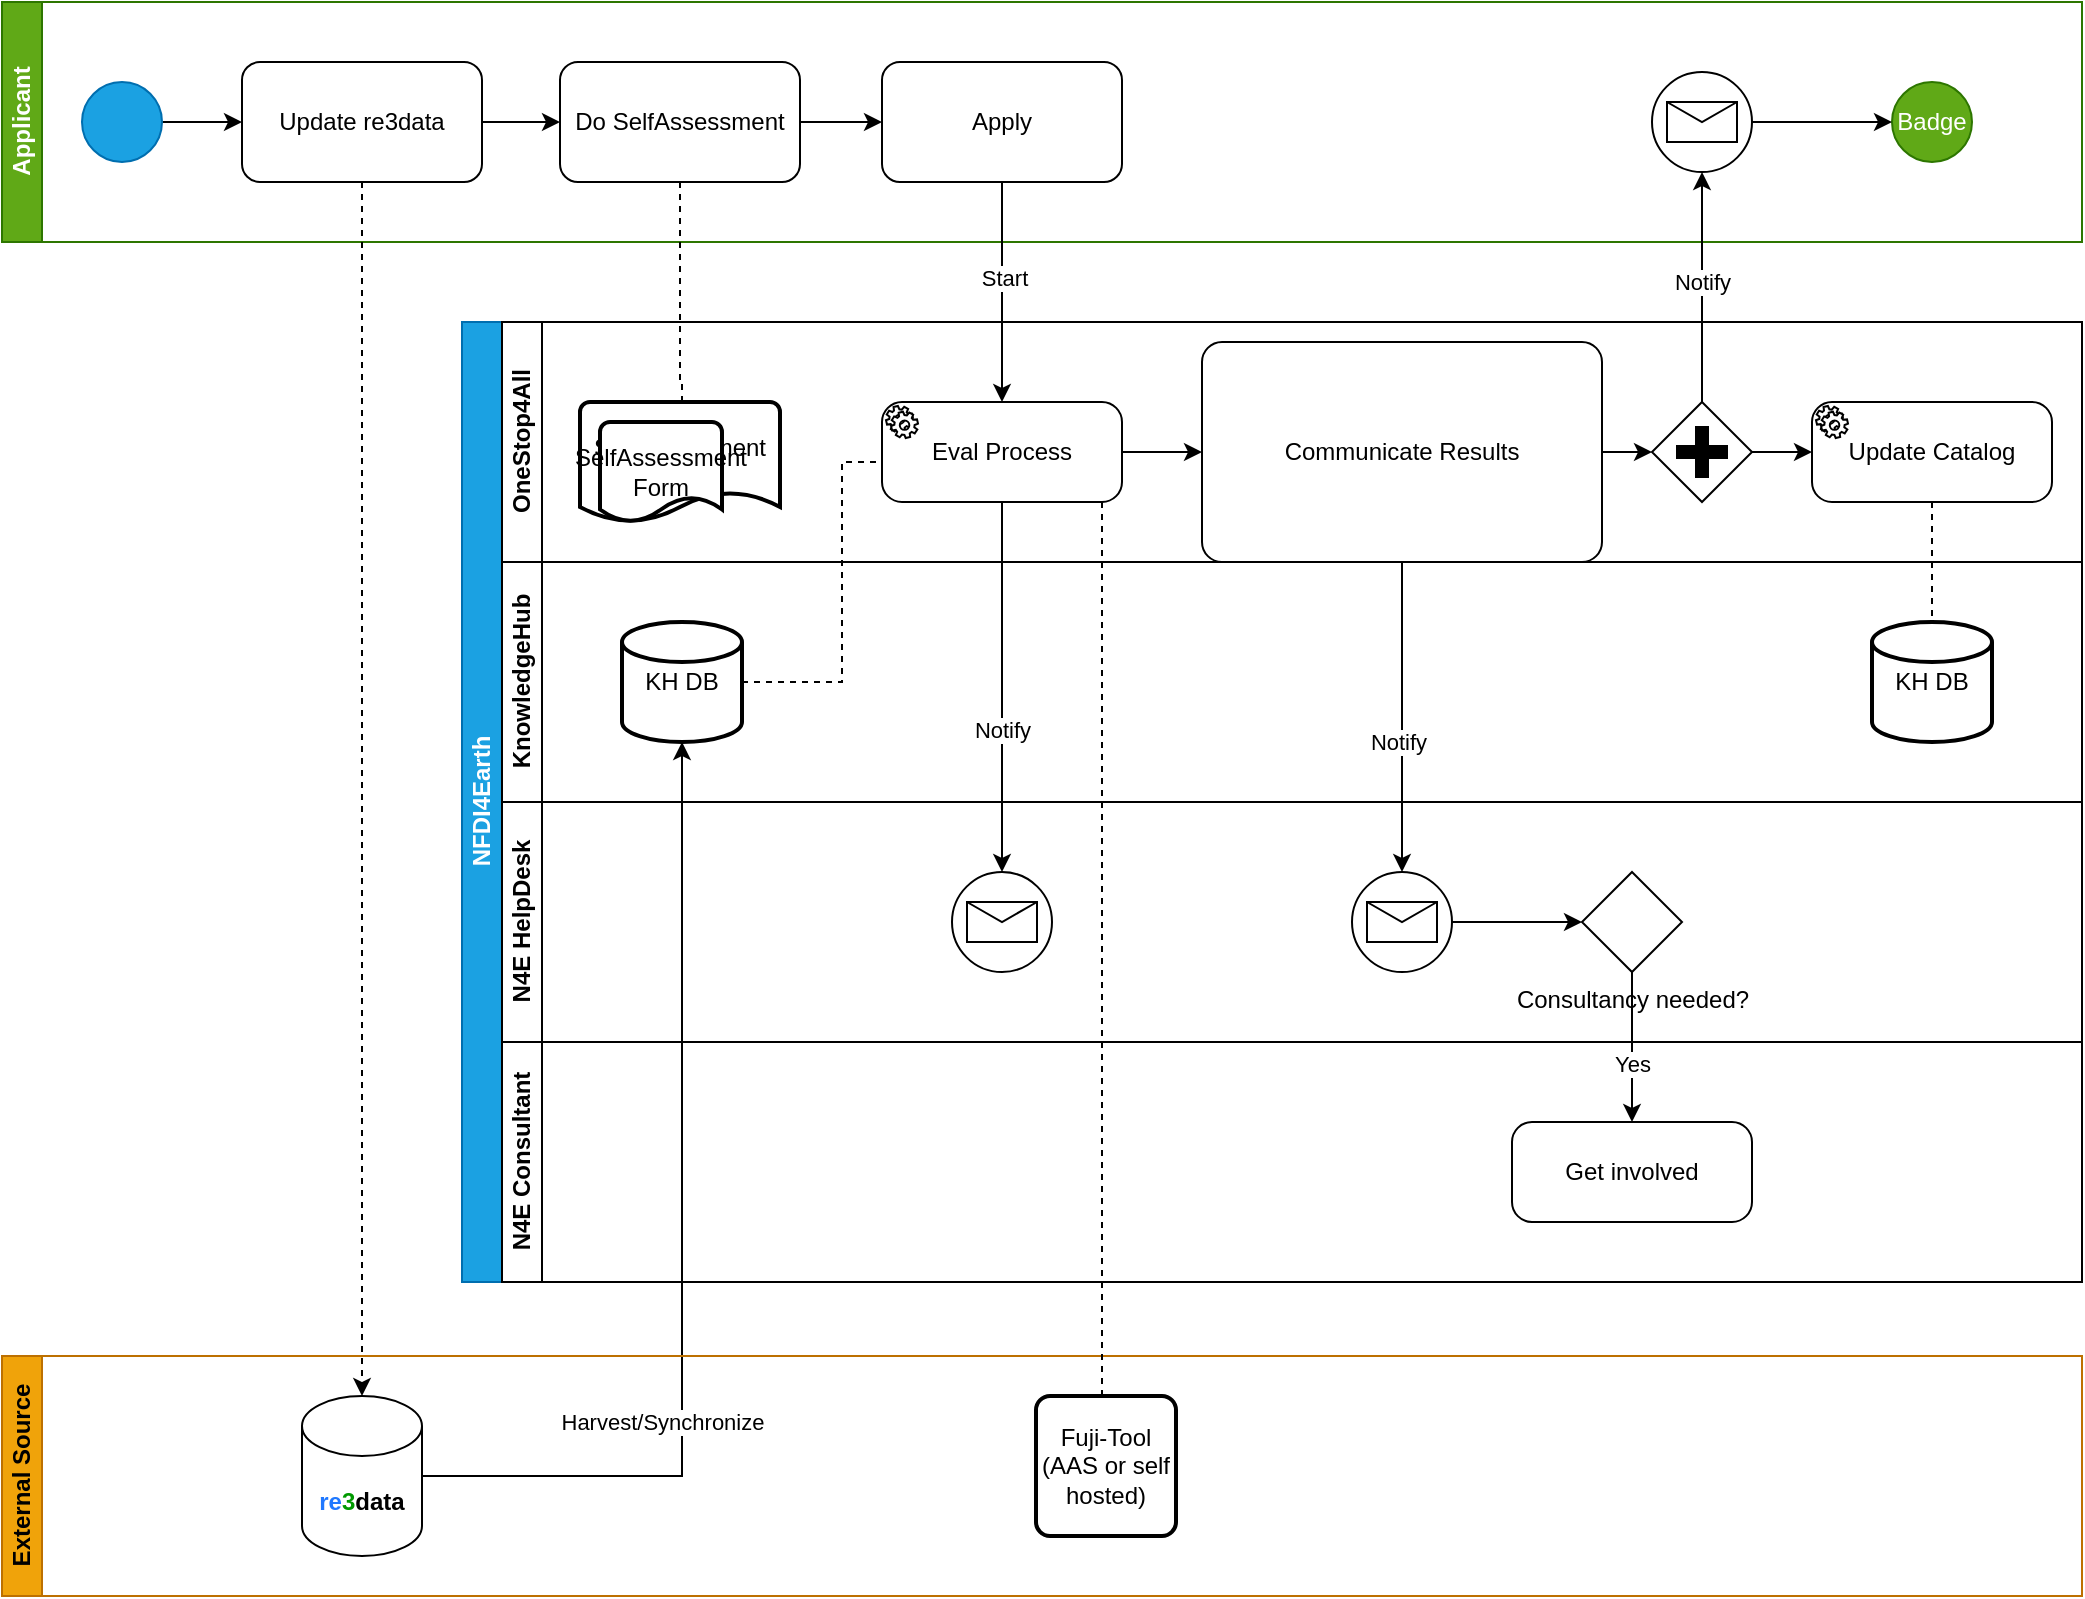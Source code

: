 <mxfile version="24.4.0" type="github">
  <diagram id="prtHgNgQTEPvFCAcTncT" name="Page-1">
    <mxGraphModel dx="1434" dy="680" grid="1" gridSize="10" guides="1" tooltips="1" connect="1" arrows="1" fold="1" page="1" pageScale="1" pageWidth="1169" pageHeight="827" math="0" shadow="0">
      <root>
        <mxCell id="0" />
        <mxCell id="1" parent="0" />
        <mxCell id="dNxyNK7c78bLwvsdeMH5-19" value="NFDI4Earth" style="swimlane;html=1;childLayout=stackLayout;resizeParent=1;resizeParentMax=0;horizontal=0;startSize=20;horizontalStack=0;fillColor=#1ba1e2;fontColor=#ffffff;strokeColor=#006EAF;" parent="1" vertex="1">
          <mxGeometry x="270" y="190" width="810" height="480" as="geometry" />
        </mxCell>
        <mxCell id="dNxyNK7c78bLwvsdeMH5-21" value="OneStop4All" style="swimlane;html=1;startSize=20;horizontal=0;" parent="dNxyNK7c78bLwvsdeMH5-19" vertex="1">
          <mxGeometry x="20" width="790" height="120" as="geometry">
            <mxRectangle x="20" y="120" width="430" height="30" as="alternateBounds" />
          </mxGeometry>
        </mxCell>
        <mxCell id="2lcCUF3nb1PlsJxBdxmF-54" value="SelfAssessment Form" style="strokeWidth=2;html=1;shape=mxgraph.flowchart.document2;whiteSpace=wrap;size=0.25;" vertex="1" parent="dNxyNK7c78bLwvsdeMH5-21">
          <mxGeometry x="39" y="40" width="100" height="60" as="geometry" />
        </mxCell>
        <mxCell id="2lcCUF3nb1PlsJxBdxmF-61" value="Eval Process" style="points=[[0.25,0,0],[0.5,0,0],[0.75,0,0],[1,0.25,0],[1,0.5,0],[1,0.75,0],[0.75,1,0],[0.5,1,0],[0.25,1,0],[0,0.75,0],[0,0.5,0],[0,0.25,0]];shape=mxgraph.bpmn.task;whiteSpace=wrap;rectStyle=rounded;size=10;html=1;container=1;expand=0;collapsible=0;taskMarker=service;" vertex="1" parent="dNxyNK7c78bLwvsdeMH5-21">
          <mxGeometry x="190" y="40" width="120" height="50" as="geometry" />
        </mxCell>
        <mxCell id="2lcCUF3nb1PlsJxBdxmF-70" value="Communicate Results" style="points=[[0.25,0,0],[0.5,0,0],[0.75,0,0],[1,0.25,0],[1,0.5,0],[1,0.75,0],[0.75,1,0],[0.5,1,0],[0.25,1,0],[0,0.75,0],[0,0.5,0],[0,0.25,0]];shape=mxgraph.bpmn.task;whiteSpace=wrap;rectStyle=rounded;size=10;html=1;container=1;expand=0;collapsible=0;taskMarker=abstract;" vertex="1" parent="dNxyNK7c78bLwvsdeMH5-21">
          <mxGeometry x="350" y="10" width="200" height="110" as="geometry" />
        </mxCell>
        <mxCell id="2lcCUF3nb1PlsJxBdxmF-71" style="edgeStyle=orthogonalEdgeStyle;rounded=0;orthogonalLoop=1;jettySize=auto;html=1;entryX=0;entryY=0.5;entryDx=0;entryDy=0;entryPerimeter=0;" edge="1" parent="dNxyNK7c78bLwvsdeMH5-21" source="2lcCUF3nb1PlsJxBdxmF-61" target="2lcCUF3nb1PlsJxBdxmF-70">
          <mxGeometry relative="1" as="geometry" />
        </mxCell>
        <mxCell id="2lcCUF3nb1PlsJxBdxmF-75" value="" style="points=[[0.25,0.25,0],[0.5,0,0],[0.75,0.25,0],[1,0.5,0],[0.75,0.75,0],[0.5,1,0],[0.25,0.75,0],[0,0.5,0]];shape=mxgraph.bpmn.gateway2;html=1;verticalLabelPosition=bottom;labelBackgroundColor=#ffffff;verticalAlign=top;align=center;perimeter=rhombusPerimeter;outlineConnect=0;outline=none;symbol=none;gwType=parallel;" vertex="1" parent="dNxyNK7c78bLwvsdeMH5-21">
          <mxGeometry x="575" y="40" width="50" height="50" as="geometry" />
        </mxCell>
        <mxCell id="2lcCUF3nb1PlsJxBdxmF-76" style="edgeStyle=orthogonalEdgeStyle;rounded=0;orthogonalLoop=1;jettySize=auto;html=1;entryX=0;entryY=0.5;entryDx=0;entryDy=0;entryPerimeter=0;" edge="1" parent="dNxyNK7c78bLwvsdeMH5-21" source="2lcCUF3nb1PlsJxBdxmF-70" target="2lcCUF3nb1PlsJxBdxmF-75">
          <mxGeometry relative="1" as="geometry" />
        </mxCell>
        <mxCell id="2lcCUF3nb1PlsJxBdxmF-78" value="Update Catalog" style="points=[[0.25,0,0],[0.5,0,0],[0.75,0,0],[1,0.25,0],[1,0.5,0],[1,0.75,0],[0.75,1,0],[0.5,1,0],[0.25,1,0],[0,0.75,0],[0,0.5,0],[0,0.25,0]];shape=mxgraph.bpmn.task;whiteSpace=wrap;rectStyle=rounded;size=10;html=1;container=1;expand=0;collapsible=0;taskMarker=service;" vertex="1" parent="dNxyNK7c78bLwvsdeMH5-21">
          <mxGeometry x="655" y="40" width="120" height="50" as="geometry" />
        </mxCell>
        <mxCell id="2lcCUF3nb1PlsJxBdxmF-79" style="edgeStyle=orthogonalEdgeStyle;rounded=0;orthogonalLoop=1;jettySize=auto;html=1;exitX=1;exitY=0.5;exitDx=0;exitDy=0;exitPerimeter=0;entryX=0;entryY=0.5;entryDx=0;entryDy=0;entryPerimeter=0;" edge="1" parent="dNxyNK7c78bLwvsdeMH5-21" source="2lcCUF3nb1PlsJxBdxmF-75" target="2lcCUF3nb1PlsJxBdxmF-78">
          <mxGeometry relative="1" as="geometry" />
        </mxCell>
        <mxCell id="dNxyNK7c78bLwvsdeMH5-22" value="KnowledgeHub" style="swimlane;html=1;startSize=20;horizontal=0;" parent="dNxyNK7c78bLwvsdeMH5-19" vertex="1">
          <mxGeometry x="20" y="120" width="790" height="120" as="geometry" />
        </mxCell>
        <mxCell id="2lcCUF3nb1PlsJxBdxmF-56" value="KH DB" style="strokeWidth=2;html=1;shape=mxgraph.flowchart.database;whiteSpace=wrap;" vertex="1" parent="dNxyNK7c78bLwvsdeMH5-22">
          <mxGeometry x="60" y="30" width="60" height="60" as="geometry" />
        </mxCell>
        <mxCell id="2lcCUF3nb1PlsJxBdxmF-80" value="KH DB" style="strokeWidth=2;html=1;shape=mxgraph.flowchart.database;whiteSpace=wrap;" vertex="1" parent="dNxyNK7c78bLwvsdeMH5-22">
          <mxGeometry x="685" y="30" width="60" height="60" as="geometry" />
        </mxCell>
        <mxCell id="2lcCUF3nb1PlsJxBdxmF-26" value="N4E HelpDesk" style="swimlane;html=1;startSize=20;horizontal=0;" vertex="1" parent="dNxyNK7c78bLwvsdeMH5-19">
          <mxGeometry x="20" y="240" width="790" height="120" as="geometry" />
        </mxCell>
        <mxCell id="2lcCUF3nb1PlsJxBdxmF-63" value="" style="points=[[0.145,0.145,0],[0.5,0,0],[0.855,0.145,0],[1,0.5,0],[0.855,0.855,0],[0.5,1,0],[0.145,0.855,0],[0,0.5,0]];shape=mxgraph.bpmn.event;html=1;verticalLabelPosition=bottom;labelBackgroundColor=#ffffff;verticalAlign=top;align=center;perimeter=ellipsePerimeter;outlineConnect=0;aspect=fixed;outline=standard;symbol=message;" vertex="1" parent="2lcCUF3nb1PlsJxBdxmF-26">
          <mxGeometry x="225" y="35" width="50" height="50" as="geometry" />
        </mxCell>
        <mxCell id="2lcCUF3nb1PlsJxBdxmF-72" value="" style="points=[[0.145,0.145,0],[0.5,0,0],[0.855,0.145,0],[1,0.5,0],[0.855,0.855,0],[0.5,1,0],[0.145,0.855,0],[0,0.5,0]];shape=mxgraph.bpmn.event;html=1;verticalLabelPosition=bottom;labelBackgroundColor=#ffffff;verticalAlign=top;align=center;perimeter=ellipsePerimeter;outlineConnect=0;aspect=fixed;outline=standard;symbol=message;" vertex="1" parent="2lcCUF3nb1PlsJxBdxmF-26">
          <mxGeometry x="425" y="35" width="50" height="50" as="geometry" />
        </mxCell>
        <mxCell id="2lcCUF3nb1PlsJxBdxmF-85" value="Consultancy needed?" style="points=[[0.25,0.25,0],[0.5,0,0],[0.75,0.25,0],[1,0.5,0],[0.75,0.75,0],[0.5,1,0],[0.25,0.75,0],[0,0.5,0]];shape=mxgraph.bpmn.gateway2;html=1;verticalLabelPosition=bottom;labelBackgroundColor=#ffffff;verticalAlign=top;align=center;perimeter=rhombusPerimeter;outlineConnect=0;outline=none;symbol=none;" vertex="1" parent="2lcCUF3nb1PlsJxBdxmF-26">
          <mxGeometry x="540" y="35" width="50" height="50" as="geometry" />
        </mxCell>
        <mxCell id="2lcCUF3nb1PlsJxBdxmF-86" style="edgeStyle=orthogonalEdgeStyle;rounded=0;orthogonalLoop=1;jettySize=auto;html=1;exitX=1;exitY=0.5;exitDx=0;exitDy=0;exitPerimeter=0;entryX=0;entryY=0.5;entryDx=0;entryDy=0;entryPerimeter=0;" edge="1" parent="2lcCUF3nb1PlsJxBdxmF-26" source="2lcCUF3nb1PlsJxBdxmF-72" target="2lcCUF3nb1PlsJxBdxmF-85">
          <mxGeometry relative="1" as="geometry" />
        </mxCell>
        <mxCell id="2lcCUF3nb1PlsJxBdxmF-53" value="N4E Consultant" style="swimlane;html=1;startSize=20;horizontal=0;" vertex="1" parent="dNxyNK7c78bLwvsdeMH5-19">
          <mxGeometry x="20" y="360" width="790" height="120" as="geometry" />
        </mxCell>
        <mxCell id="2lcCUF3nb1PlsJxBdxmF-89" value="Get involved" style="points=[[0.25,0,0],[0.5,0,0],[0.75,0,0],[1,0.25,0],[1,0.5,0],[1,0.75,0],[0.75,1,0],[0.5,1,0],[0.25,1,0],[0,0.75,0],[0,0.5,0],[0,0.25,0]];shape=mxgraph.bpmn.task;whiteSpace=wrap;rectStyle=rounded;size=10;html=1;container=1;expand=0;collapsible=0;taskMarker=abstract;" vertex="1" parent="2lcCUF3nb1PlsJxBdxmF-53">
          <mxGeometry x="505" y="40" width="120" height="50" as="geometry" />
        </mxCell>
        <mxCell id="2lcCUF3nb1PlsJxBdxmF-64" style="edgeStyle=orthogonalEdgeStyle;rounded=0;orthogonalLoop=1;jettySize=auto;html=1;exitX=0.5;exitY=1;exitDx=0;exitDy=0;exitPerimeter=0;entryX=0.5;entryY=0;entryDx=0;entryDy=0;entryPerimeter=0;" edge="1" parent="dNxyNK7c78bLwvsdeMH5-19" source="2lcCUF3nb1PlsJxBdxmF-61" target="2lcCUF3nb1PlsJxBdxmF-63">
          <mxGeometry relative="1" as="geometry" />
        </mxCell>
        <mxCell id="2lcCUF3nb1PlsJxBdxmF-65" value="Notify" style="edgeLabel;html=1;align=center;verticalAlign=middle;resizable=0;points=[];" vertex="1" connectable="0" parent="2lcCUF3nb1PlsJxBdxmF-64">
          <mxGeometry x="0.234" relative="1" as="geometry">
            <mxPoint as="offset" />
          </mxGeometry>
        </mxCell>
        <mxCell id="2lcCUF3nb1PlsJxBdxmF-67" style="edgeStyle=orthogonalEdgeStyle;rounded=0;orthogonalLoop=1;jettySize=auto;html=1;entryX=0;entryY=0.5;entryDx=0;entryDy=0;entryPerimeter=0;endArrow=none;endFill=0;dashed=1;" edge="1" parent="dNxyNK7c78bLwvsdeMH5-19" source="2lcCUF3nb1PlsJxBdxmF-56" target="2lcCUF3nb1PlsJxBdxmF-61">
          <mxGeometry relative="1" as="geometry">
            <Array as="points">
              <mxPoint x="190" y="180" />
              <mxPoint x="190" y="70" />
              <mxPoint x="210" y="70" />
            </Array>
          </mxGeometry>
        </mxCell>
        <mxCell id="2lcCUF3nb1PlsJxBdxmF-73" style="edgeStyle=orthogonalEdgeStyle;rounded=0;orthogonalLoop=1;jettySize=auto;html=1;exitX=0.5;exitY=1;exitDx=0;exitDy=0;exitPerimeter=0;" edge="1" parent="dNxyNK7c78bLwvsdeMH5-19" source="2lcCUF3nb1PlsJxBdxmF-70" target="2lcCUF3nb1PlsJxBdxmF-72">
          <mxGeometry relative="1" as="geometry" />
        </mxCell>
        <mxCell id="2lcCUF3nb1PlsJxBdxmF-74" value="Notify" style="edgeLabel;html=1;align=center;verticalAlign=middle;resizable=0;points=[];" vertex="1" connectable="0" parent="2lcCUF3nb1PlsJxBdxmF-73">
          <mxGeometry x="0.157" y="-2" relative="1" as="geometry">
            <mxPoint as="offset" />
          </mxGeometry>
        </mxCell>
        <mxCell id="2lcCUF3nb1PlsJxBdxmF-81" style="edgeStyle=orthogonalEdgeStyle;rounded=0;orthogonalLoop=1;jettySize=auto;html=1;exitX=0.5;exitY=1;exitDx=0;exitDy=0;exitPerimeter=0;entryX=0.5;entryY=0;entryDx=0;entryDy=0;entryPerimeter=0;endArrow=none;endFill=0;dashed=1;" edge="1" parent="dNxyNK7c78bLwvsdeMH5-19" source="2lcCUF3nb1PlsJxBdxmF-78" target="2lcCUF3nb1PlsJxBdxmF-80">
          <mxGeometry relative="1" as="geometry" />
        </mxCell>
        <mxCell id="2lcCUF3nb1PlsJxBdxmF-87" style="edgeStyle=orthogonalEdgeStyle;rounded=0;orthogonalLoop=1;jettySize=auto;html=1;exitX=0.5;exitY=1;exitDx=0;exitDy=0;exitPerimeter=0;entryX=0.5;entryY=0;entryDx=0;entryDy=0;entryPerimeter=0;" edge="1" parent="dNxyNK7c78bLwvsdeMH5-19" source="2lcCUF3nb1PlsJxBdxmF-85" target="2lcCUF3nb1PlsJxBdxmF-89">
          <mxGeometry relative="1" as="geometry">
            <mxPoint x="545" y="400" as="targetPoint" />
          </mxGeometry>
        </mxCell>
        <mxCell id="2lcCUF3nb1PlsJxBdxmF-88" value="Yes" style="edgeLabel;html=1;align=center;verticalAlign=middle;resizable=0;points=[];" vertex="1" connectable="0" parent="2lcCUF3nb1PlsJxBdxmF-87">
          <mxGeometry x="0.232" relative="1" as="geometry">
            <mxPoint as="offset" />
          </mxGeometry>
        </mxCell>
        <mxCell id="dNxyNK7c78bLwvsdeMH5-20" value="Applicant" style="swimlane;html=1;startSize=20;horizontal=0;fillColor=#60a917;fontColor=#ffffff;strokeColor=#2D7600;" parent="1" vertex="1">
          <mxGeometry x="40" y="30" width="1040" height="120" as="geometry" />
        </mxCell>
        <mxCell id="dNxyNK7c78bLwvsdeMH5-25" value="" style="edgeStyle=orthogonalEdgeStyle;rounded=0;orthogonalLoop=1;jettySize=auto;html=1;" parent="dNxyNK7c78bLwvsdeMH5-20" source="dNxyNK7c78bLwvsdeMH5-23" edge="1">
          <mxGeometry relative="1" as="geometry">
            <mxPoint x="120" y="60" as="targetPoint" />
          </mxGeometry>
        </mxCell>
        <mxCell id="dNxyNK7c78bLwvsdeMH5-23" value="" style="ellipse;whiteSpace=wrap;html=1;fillColor=#1ba1e2;fontColor=#ffffff;strokeColor=#006EAF;" parent="dNxyNK7c78bLwvsdeMH5-20" vertex="1">
          <mxGeometry x="40" y="40" width="40" height="40" as="geometry" />
        </mxCell>
        <mxCell id="dNxyNK7c78bLwvsdeMH5-32" value="Badge" style="ellipse;whiteSpace=wrap;html=1;fillColor=#60a917;fontColor=#ffffff;strokeColor=#2D7600;" parent="dNxyNK7c78bLwvsdeMH5-20" vertex="1">
          <mxGeometry x="945" y="40" width="40" height="40" as="geometry" />
        </mxCell>
        <mxCell id="2lcCUF3nb1PlsJxBdxmF-50" value="" style="edgeStyle=orthogonalEdgeStyle;rounded=0;orthogonalLoop=1;jettySize=auto;html=1;" edge="1" parent="dNxyNK7c78bLwvsdeMH5-20" source="2lcCUF3nb1PlsJxBdxmF-24" target="2lcCUF3nb1PlsJxBdxmF-49">
          <mxGeometry relative="1" as="geometry" />
        </mxCell>
        <mxCell id="2lcCUF3nb1PlsJxBdxmF-24" value="Update re3data" style="rounded=1;whiteSpace=wrap;html=1;" vertex="1" parent="dNxyNK7c78bLwvsdeMH5-20">
          <mxGeometry x="120" y="30" width="120" height="60" as="geometry" />
        </mxCell>
        <mxCell id="2lcCUF3nb1PlsJxBdxmF-59" style="edgeStyle=orthogonalEdgeStyle;rounded=0;orthogonalLoop=1;jettySize=auto;html=1;" edge="1" parent="dNxyNK7c78bLwvsdeMH5-20" source="2lcCUF3nb1PlsJxBdxmF-49">
          <mxGeometry relative="1" as="geometry">
            <mxPoint x="440" y="60" as="targetPoint" />
          </mxGeometry>
        </mxCell>
        <mxCell id="2lcCUF3nb1PlsJxBdxmF-49" value="Do SelfAssessment" style="rounded=1;whiteSpace=wrap;html=1;" vertex="1" parent="dNxyNK7c78bLwvsdeMH5-20">
          <mxGeometry x="279" y="30" width="120" height="60" as="geometry" />
        </mxCell>
        <mxCell id="2lcCUF3nb1PlsJxBdxmF-60" value="Apply" style="rounded=1;whiteSpace=wrap;html=1;" vertex="1" parent="dNxyNK7c78bLwvsdeMH5-20">
          <mxGeometry x="440" y="30" width="120" height="60" as="geometry" />
        </mxCell>
        <mxCell id="2lcCUF3nb1PlsJxBdxmF-25" style="edgeStyle=orthogonalEdgeStyle;rounded=0;orthogonalLoop=1;jettySize=auto;html=1;entryX=0.5;entryY=0;entryDx=0;entryDy=0;entryPerimeter=0;dashed=1;" edge="1" parent="1" source="2lcCUF3nb1PlsJxBdxmF-24" target="2lcCUF3nb1PlsJxBdxmF-20">
          <mxGeometry relative="1" as="geometry" />
        </mxCell>
        <mxCell id="2lcCUF3nb1PlsJxBdxmF-55" style="edgeStyle=orthogonalEdgeStyle;rounded=0;orthogonalLoop=1;jettySize=auto;html=1;entryX=0.5;entryY=0;entryDx=0;entryDy=0;entryPerimeter=0;dashed=1;endArrow=none;endFill=0;" edge="1" parent="1" source="2lcCUF3nb1PlsJxBdxmF-49" target="2lcCUF3nb1PlsJxBdxmF-54">
          <mxGeometry relative="1" as="geometry">
            <Array as="points">
              <mxPoint x="379" y="220" />
              <mxPoint x="380" y="220" />
            </Array>
          </mxGeometry>
        </mxCell>
        <mxCell id="2lcCUF3nb1PlsJxBdxmF-57" style="edgeStyle=orthogonalEdgeStyle;rounded=0;orthogonalLoop=1;jettySize=auto;html=1;entryX=1;entryY=0.5;entryDx=0;entryDy=0;entryPerimeter=0;startArrow=classic;startFill=1;endArrow=none;endFill=0;" edge="1" parent="1" source="2lcCUF3nb1PlsJxBdxmF-56" target="2lcCUF3nb1PlsJxBdxmF-20">
          <mxGeometry relative="1" as="geometry">
            <Array as="points">
              <mxPoint x="380" y="767" />
            </Array>
          </mxGeometry>
        </mxCell>
        <mxCell id="2lcCUF3nb1PlsJxBdxmF-58" value="Harvest/Synchronize" style="edgeLabel;html=1;align=center;verticalAlign=middle;resizable=0;points=[];" vertex="1" connectable="0" parent="2lcCUF3nb1PlsJxBdxmF-57">
          <mxGeometry x="-0.509" y="-1" relative="1" as="geometry">
            <mxPoint x="-9" y="218" as="offset" />
          </mxGeometry>
        </mxCell>
        <mxCell id="2lcCUF3nb1PlsJxBdxmF-3" value="External Source" style="swimlane;html=1;startSize=20;horizontal=0;fillColor=#f0a30a;fontColor=#000000;strokeColor=#BD7000;" vertex="1" parent="1">
          <mxGeometry x="40" y="707" width="1040" height="120" as="geometry" />
        </mxCell>
        <mxCell id="2lcCUF3nb1PlsJxBdxmF-20" value="&lt;b&gt;&lt;font color=&quot;#1f78ff&quot;&gt;re&lt;/font&gt;&lt;font color=&quot;#009900&quot;&gt;3&lt;/font&gt;data&lt;/b&gt;" style="shape=cylinder3;whiteSpace=wrap;html=1;boundedLbl=1;backgroundOutline=1;size=15;gradientColor=#009900;fillColor=none;" vertex="1" parent="2lcCUF3nb1PlsJxBdxmF-3">
          <mxGeometry x="150" y="20" width="60" height="80" as="geometry" />
        </mxCell>
        <mxCell id="2lcCUF3nb1PlsJxBdxmF-21" value="&lt;div&gt;Fuji-Tool&lt;/div&gt;&lt;div&gt;(AAS or self hosted)&lt;br&gt;&lt;/div&gt;" style="rounded=1;whiteSpace=wrap;html=1;absoluteArcSize=1;arcSize=14;strokeWidth=2;" vertex="1" parent="2lcCUF3nb1PlsJxBdxmF-3">
          <mxGeometry x="517" y="20" width="70" height="70" as="geometry" />
        </mxCell>
        <mxCell id="2lcCUF3nb1PlsJxBdxmF-62" style="edgeStyle=orthogonalEdgeStyle;rounded=0;orthogonalLoop=1;jettySize=auto;html=1;entryX=0.5;entryY=0;entryDx=0;entryDy=0;entryPerimeter=0;" edge="1" parent="1" source="2lcCUF3nb1PlsJxBdxmF-60" target="2lcCUF3nb1PlsJxBdxmF-61">
          <mxGeometry relative="1" as="geometry" />
        </mxCell>
        <mxCell id="2lcCUF3nb1PlsJxBdxmF-66" value="Start" style="edgeLabel;html=1;align=center;verticalAlign=middle;resizable=0;points=[];" vertex="1" connectable="0" parent="2lcCUF3nb1PlsJxBdxmF-62">
          <mxGeometry x="-0.13" y="1" relative="1" as="geometry">
            <mxPoint as="offset" />
          </mxGeometry>
        </mxCell>
        <mxCell id="2lcCUF3nb1PlsJxBdxmF-68" style="edgeStyle=orthogonalEdgeStyle;rounded=0;orthogonalLoop=1;jettySize=auto;html=1;dashed=1;endArrow=none;endFill=0;entryX=0.5;entryY=0;entryDx=0;entryDy=0;" edge="1" parent="1" source="2lcCUF3nb1PlsJxBdxmF-61" target="2lcCUF3nb1PlsJxBdxmF-21">
          <mxGeometry relative="1" as="geometry">
            <Array as="points">
              <mxPoint x="590" y="727" />
            </Array>
          </mxGeometry>
        </mxCell>
        <mxCell id="2lcCUF3nb1PlsJxBdxmF-77" style="edgeStyle=orthogonalEdgeStyle;rounded=0;orthogonalLoop=1;jettySize=auto;html=1;entryX=0;entryY=0.5;entryDx=0;entryDy=0;exitX=1;exitY=0.5;exitDx=0;exitDy=0;exitPerimeter=0;" edge="1" parent="1" source="2lcCUF3nb1PlsJxBdxmF-82" target="dNxyNK7c78bLwvsdeMH5-32">
          <mxGeometry relative="1" as="geometry" />
        </mxCell>
        <mxCell id="2lcCUF3nb1PlsJxBdxmF-83" value="" style="edgeStyle=orthogonalEdgeStyle;rounded=0;orthogonalLoop=1;jettySize=auto;html=1;entryX=0.5;entryY=1;entryDx=0;entryDy=0;exitX=0.5;exitY=0;exitDx=0;exitDy=0;exitPerimeter=0;entryPerimeter=0;" edge="1" parent="1" source="2lcCUF3nb1PlsJxBdxmF-75" target="2lcCUF3nb1PlsJxBdxmF-82">
          <mxGeometry relative="1" as="geometry">
            <mxPoint x="825" y="230" as="sourcePoint" />
            <mxPoint x="920" y="90" as="targetPoint" />
          </mxGeometry>
        </mxCell>
        <mxCell id="2lcCUF3nb1PlsJxBdxmF-84" value="Notify" style="edgeLabel;html=1;align=center;verticalAlign=middle;resizable=0;points=[];" vertex="1" connectable="0" parent="2lcCUF3nb1PlsJxBdxmF-83">
          <mxGeometry x="-0.165" y="-2" relative="1" as="geometry">
            <mxPoint x="-2" y="-12" as="offset" />
          </mxGeometry>
        </mxCell>
        <mxCell id="2lcCUF3nb1PlsJxBdxmF-82" value="" style="points=[[0.145,0.145,0],[0.5,0,0],[0.855,0.145,0],[1,0.5,0],[0.855,0.855,0],[0.5,1,0],[0.145,0.855,0],[0,0.5,0]];shape=mxgraph.bpmn.event;html=1;verticalLabelPosition=bottom;labelBackgroundColor=#ffffff;verticalAlign=top;align=center;perimeter=ellipsePerimeter;outlineConnect=0;aspect=fixed;outline=standard;symbol=message;" vertex="1" parent="1">
          <mxGeometry x="865" y="65" width="50" height="50" as="geometry" />
        </mxCell>
        <mxCell id="2lcCUF3nb1PlsJxBdxmF-90" value="SelfAssessment Form" style="strokeWidth=2;html=1;shape=mxgraph.flowchart.document2;whiteSpace=wrap;size=0.25;" vertex="1" parent="1">
          <mxGeometry x="339" y="240" width="61" height="50" as="geometry" />
        </mxCell>
      </root>
    </mxGraphModel>
  </diagram>
</mxfile>
